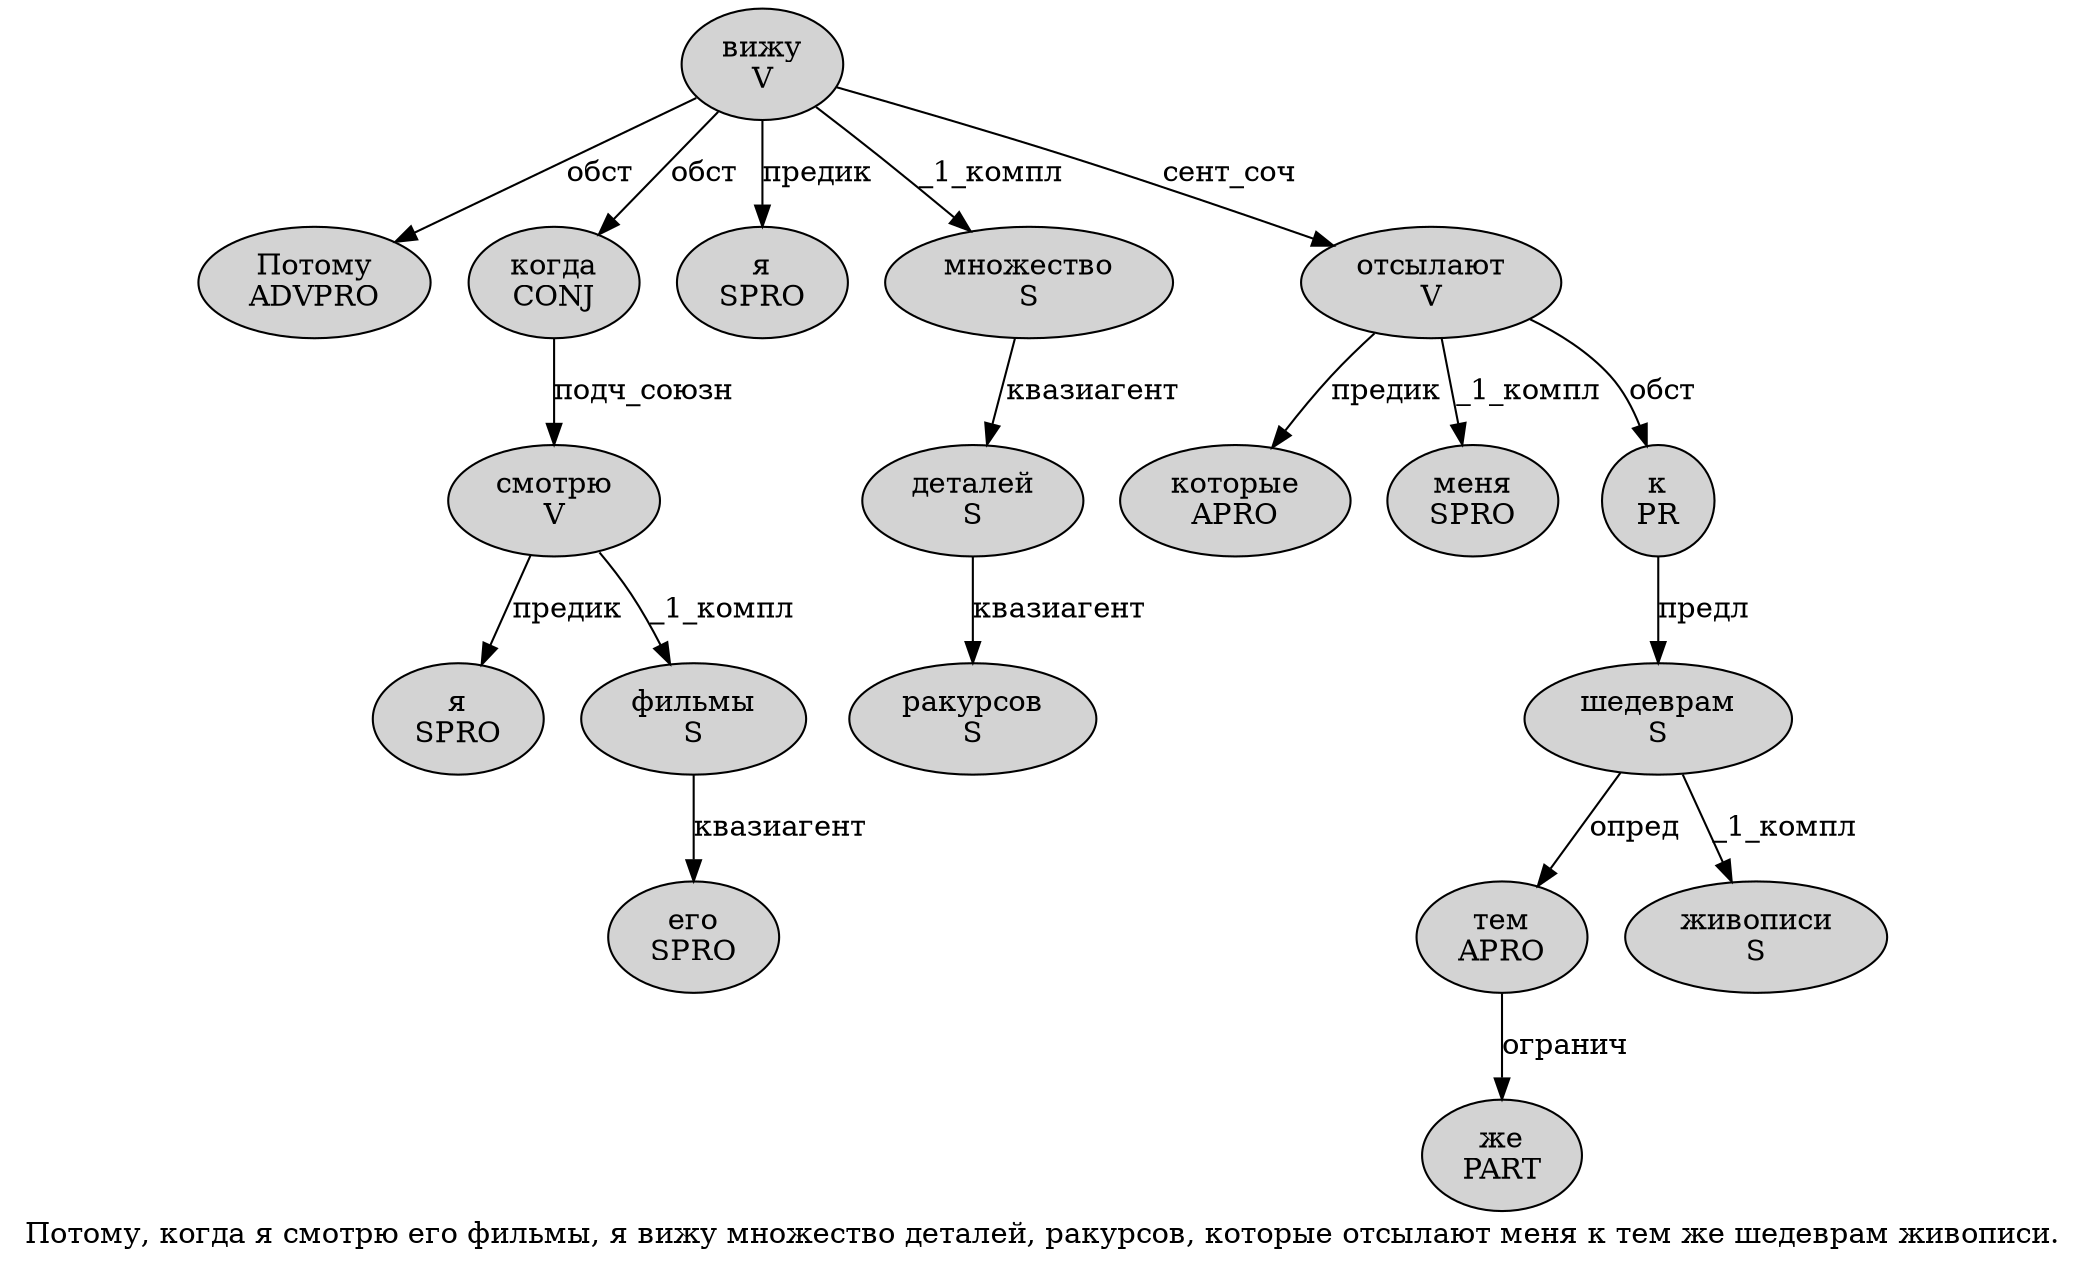 digraph SENTENCE_1984 {
	graph [label="Потому, когда я смотрю его фильмы, я вижу множество деталей, ракурсов, которые отсылают меня к тем же шедеврам живописи."]
	node [style=filled]
		0 [label="Потому
ADVPRO" color="" fillcolor=lightgray penwidth=1 shape=ellipse]
		2 [label="когда
CONJ" color="" fillcolor=lightgray penwidth=1 shape=ellipse]
		3 [label="я
SPRO" color="" fillcolor=lightgray penwidth=1 shape=ellipse]
		4 [label="смотрю
V" color="" fillcolor=lightgray penwidth=1 shape=ellipse]
		5 [label="его
SPRO" color="" fillcolor=lightgray penwidth=1 shape=ellipse]
		6 [label="фильмы
S" color="" fillcolor=lightgray penwidth=1 shape=ellipse]
		8 [label="я
SPRO" color="" fillcolor=lightgray penwidth=1 shape=ellipse]
		9 [label="вижу
V" color="" fillcolor=lightgray penwidth=1 shape=ellipse]
		10 [label="множество
S" color="" fillcolor=lightgray penwidth=1 shape=ellipse]
		11 [label="деталей
S" color="" fillcolor=lightgray penwidth=1 shape=ellipse]
		13 [label="ракурсов
S" color="" fillcolor=lightgray penwidth=1 shape=ellipse]
		15 [label="которые
APRO" color="" fillcolor=lightgray penwidth=1 shape=ellipse]
		16 [label="отсылают
V" color="" fillcolor=lightgray penwidth=1 shape=ellipse]
		17 [label="меня
SPRO" color="" fillcolor=lightgray penwidth=1 shape=ellipse]
		18 [label="к
PR" color="" fillcolor=lightgray penwidth=1 shape=ellipse]
		19 [label="тем
APRO" color="" fillcolor=lightgray penwidth=1 shape=ellipse]
		20 [label="же
PART" color="" fillcolor=lightgray penwidth=1 shape=ellipse]
		21 [label="шедеврам
S" color="" fillcolor=lightgray penwidth=1 shape=ellipse]
		22 [label="живописи
S" color="" fillcolor=lightgray penwidth=1 shape=ellipse]
			9 -> 0 [label="обст"]
			9 -> 2 [label="обст"]
			9 -> 8 [label="предик"]
			9 -> 10 [label="_1_компл"]
			9 -> 16 [label="сент_соч"]
			19 -> 20 [label="огранич"]
			6 -> 5 [label="квазиагент"]
			2 -> 4 [label="подч_союзн"]
			4 -> 3 [label="предик"]
			4 -> 6 [label="_1_компл"]
			11 -> 13 [label="квазиагент"]
			18 -> 21 [label="предл"]
			16 -> 15 [label="предик"]
			16 -> 17 [label="_1_компл"]
			16 -> 18 [label="обст"]
			21 -> 19 [label="опред"]
			21 -> 22 [label="_1_компл"]
			10 -> 11 [label="квазиагент"]
}